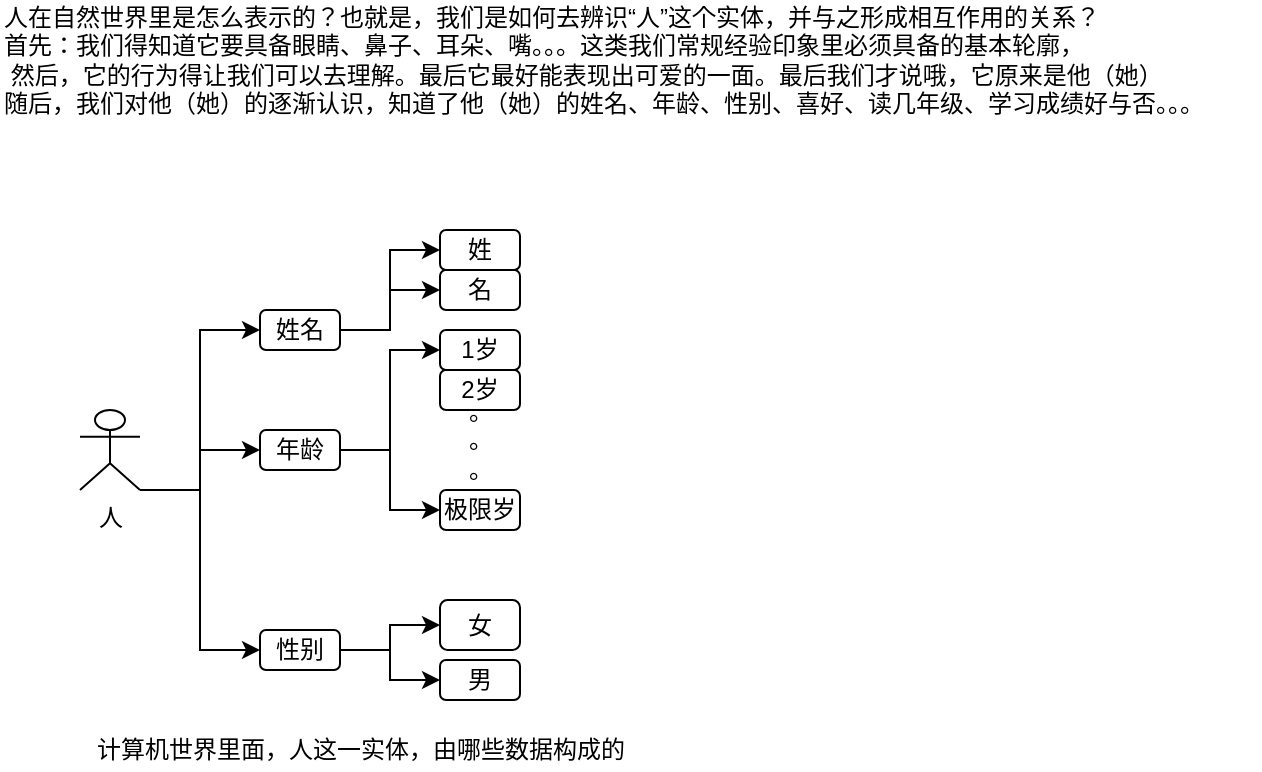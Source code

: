 <mxfile version="15.5.0" type="github">
  <diagram id="1dRo5ZtdfTXRHGiEh3tT" name="Page-1">
    <mxGraphModel dx="1422" dy="762" grid="1" gridSize="10" guides="1" tooltips="1" connect="1" arrows="1" fold="1" page="1" pageScale="1" pageWidth="827" pageHeight="1169" math="0" shadow="0">
      <root>
        <mxCell id="0" />
        <mxCell id="1" parent="0" />
        <mxCell id="vT0mGc1bMiAUVa-cbs3g-24" style="edgeStyle=orthogonalEdgeStyle;rounded=0;orthogonalLoop=1;jettySize=auto;html=1;exitX=1;exitY=1;exitDx=0;exitDy=0;exitPerimeter=0;entryX=0;entryY=0.5;entryDx=0;entryDy=0;" edge="1" parent="1" source="ScJCoEOn4eRMB-LrRiTC-1" target="vT0mGc1bMiAUVa-cbs3g-7">
          <mxGeometry relative="1" as="geometry">
            <Array as="points">
              <mxPoint x="170" y="290" />
              <mxPoint x="170" y="370" />
            </Array>
          </mxGeometry>
        </mxCell>
        <mxCell id="vT0mGc1bMiAUVa-cbs3g-25" style="edgeStyle=orthogonalEdgeStyle;rounded=0;orthogonalLoop=1;jettySize=auto;html=1;exitX=1;exitY=1;exitDx=0;exitDy=0;exitPerimeter=0;entryX=0;entryY=0.5;entryDx=0;entryDy=0;" edge="1" parent="1" source="ScJCoEOn4eRMB-LrRiTC-1" target="vT0mGc1bMiAUVa-cbs3g-6">
          <mxGeometry relative="1" as="geometry">
            <Array as="points">
              <mxPoint x="170" y="290" />
              <mxPoint x="170" y="270" />
            </Array>
          </mxGeometry>
        </mxCell>
        <mxCell id="ScJCoEOn4eRMB-LrRiTC-1" value="人&lt;br&gt;" style="shape=umlActor;verticalLabelPosition=bottom;verticalAlign=top;html=1;outlineConnect=0;" parent="1" vertex="1">
          <mxGeometry x="110" y="250" width="30" height="40" as="geometry" />
        </mxCell>
        <mxCell id="ScJCoEOn4eRMB-LrRiTC-2" value="人在自然世界里是怎么表示的？也就是，我们是如何去辨识“人”这个实体，并与之形成相互作用的关系？&lt;br&gt;首先：我们得知道它要具备眼睛、鼻子、耳朵、嘴。。。这类我们常规经验印象里必须具备的基本轮廓，&lt;br&gt;&lt;span style=&quot;white-space: pre&quot;&gt;	&lt;/span&gt;然后，它的行为得让我们可以去理解。最后它最好能表现出可爱的一面。最后我们才说哦，它原来是他（她）&lt;br&gt;随后，我们对他（她）的逐渐认识，知道了他（她）的姓名、年龄、性别、喜好、读几年级、学习成绩好与否。。。" style="text;html=1;align=left;verticalAlign=middle;resizable=0;points=[];autosize=1;strokeColor=none;fillColor=none;" parent="1" vertex="1">
          <mxGeometry x="70" y="45" width="630" height="60" as="geometry" />
        </mxCell>
        <mxCell id="vT0mGc1bMiAUVa-cbs3g-2" value="" style="edgeStyle=elbowEdgeStyle;elbow=horizontal;endArrow=classic;html=1;rounded=0;exitX=1;exitY=1;exitDx=0;exitDy=0;exitPerimeter=0;entryX=0;entryY=0.5;entryDx=0;entryDy=0;" edge="1" parent="1" source="ScJCoEOn4eRMB-LrRiTC-1" target="vT0mGc1bMiAUVa-cbs3g-4">
          <mxGeometry width="50" height="50" relative="1" as="geometry">
            <mxPoint x="160" y="310" as="sourcePoint" />
            <mxPoint x="190" y="210" as="targetPoint" />
            <Array as="points">
              <mxPoint x="170" y="240" />
              <mxPoint x="165" y="270" />
            </Array>
          </mxGeometry>
        </mxCell>
        <mxCell id="vT0mGc1bMiAUVa-cbs3g-9" value="" style="edgeStyle=orthogonalEdgeStyle;rounded=0;orthogonalLoop=1;jettySize=auto;html=1;entryX=0;entryY=0.5;entryDx=0;entryDy=0;" edge="1" parent="1" source="vT0mGc1bMiAUVa-cbs3g-4" target="vT0mGc1bMiAUVa-cbs3g-10">
          <mxGeometry relative="1" as="geometry">
            <mxPoint x="280" y="210" as="targetPoint" />
          </mxGeometry>
        </mxCell>
        <mxCell id="vT0mGc1bMiAUVa-cbs3g-12" style="edgeStyle=orthogonalEdgeStyle;rounded=0;orthogonalLoop=1;jettySize=auto;html=1;exitX=1;exitY=0.5;exitDx=0;exitDy=0;" edge="1" parent="1" source="vT0mGc1bMiAUVa-cbs3g-4" target="vT0mGc1bMiAUVa-cbs3g-11">
          <mxGeometry relative="1" as="geometry" />
        </mxCell>
        <mxCell id="vT0mGc1bMiAUVa-cbs3g-4" value="姓名" style="rounded=1;whiteSpace=wrap;html=1;align=center;" vertex="1" parent="1">
          <mxGeometry x="200" y="200" width="40" height="20" as="geometry" />
        </mxCell>
        <mxCell id="vT0mGc1bMiAUVa-cbs3g-19" style="edgeStyle=orthogonalEdgeStyle;rounded=0;orthogonalLoop=1;jettySize=auto;html=1;exitX=1;exitY=0.5;exitDx=0;exitDy=0;entryX=0;entryY=0.5;entryDx=0;entryDy=0;" edge="1" parent="1" source="vT0mGc1bMiAUVa-cbs3g-6" target="vT0mGc1bMiAUVa-cbs3g-13">
          <mxGeometry relative="1" as="geometry" />
        </mxCell>
        <mxCell id="vT0mGc1bMiAUVa-cbs3g-20" style="edgeStyle=orthogonalEdgeStyle;rounded=0;orthogonalLoop=1;jettySize=auto;html=1;exitX=1;exitY=0.5;exitDx=0;exitDy=0;entryX=0;entryY=0.5;entryDx=0;entryDy=0;" edge="1" parent="1" source="vT0mGc1bMiAUVa-cbs3g-6" target="vT0mGc1bMiAUVa-cbs3g-15">
          <mxGeometry relative="1" as="geometry" />
        </mxCell>
        <mxCell id="vT0mGc1bMiAUVa-cbs3g-6" value="年龄" style="rounded=1;whiteSpace=wrap;html=1;align=center;" vertex="1" parent="1">
          <mxGeometry x="200" y="260" width="40" height="20" as="geometry" />
        </mxCell>
        <mxCell id="vT0mGc1bMiAUVa-cbs3g-22" style="edgeStyle=orthogonalEdgeStyle;rounded=0;orthogonalLoop=1;jettySize=auto;html=1;exitX=1;exitY=0.5;exitDx=0;exitDy=0;entryX=0;entryY=0.5;entryDx=0;entryDy=0;" edge="1" parent="1" source="vT0mGc1bMiAUVa-cbs3g-7" target="vT0mGc1bMiAUVa-cbs3g-18">
          <mxGeometry relative="1" as="geometry" />
        </mxCell>
        <mxCell id="vT0mGc1bMiAUVa-cbs3g-23" style="edgeStyle=orthogonalEdgeStyle;rounded=0;orthogonalLoop=1;jettySize=auto;html=1;exitX=1;exitY=0.5;exitDx=0;exitDy=0;entryX=0;entryY=0.5;entryDx=0;entryDy=0;" edge="1" parent="1" source="vT0mGc1bMiAUVa-cbs3g-7" target="vT0mGc1bMiAUVa-cbs3g-17">
          <mxGeometry relative="1" as="geometry" />
        </mxCell>
        <mxCell id="vT0mGc1bMiAUVa-cbs3g-7" value="性别" style="rounded=1;whiteSpace=wrap;html=1;align=center;" vertex="1" parent="1">
          <mxGeometry x="200" y="360" width="40" height="20" as="geometry" />
        </mxCell>
        <mxCell id="vT0mGc1bMiAUVa-cbs3g-10" value="姓" style="rounded=1;whiteSpace=wrap;html=1;align=center;" vertex="1" parent="1">
          <mxGeometry x="290" y="160" width="40" height="20" as="geometry" />
        </mxCell>
        <mxCell id="vT0mGc1bMiAUVa-cbs3g-11" value="名" style="rounded=1;whiteSpace=wrap;html=1;align=center;" vertex="1" parent="1">
          <mxGeometry x="290" y="180" width="40" height="20" as="geometry" />
        </mxCell>
        <mxCell id="vT0mGc1bMiAUVa-cbs3g-13" value="1岁" style="rounded=1;whiteSpace=wrap;html=1;align=center;" vertex="1" parent="1">
          <mxGeometry x="290" y="210" width="40" height="20" as="geometry" />
        </mxCell>
        <mxCell id="vT0mGc1bMiAUVa-cbs3g-14" value="2岁" style="rounded=1;whiteSpace=wrap;html=1;align=center;" vertex="1" parent="1">
          <mxGeometry x="290" y="230" width="40" height="20" as="geometry" />
        </mxCell>
        <mxCell id="vT0mGc1bMiAUVa-cbs3g-15" value="极限岁" style="rounded=1;whiteSpace=wrap;html=1;align=left;" vertex="1" parent="1">
          <mxGeometry x="290" y="290" width="40" height="20" as="geometry" />
        </mxCell>
        <mxCell id="vT0mGc1bMiAUVa-cbs3g-16" value="。&lt;br&gt;。&lt;br&gt;。" style="text;html=1;align=center;verticalAlign=middle;resizable=0;points=[];autosize=1;strokeColor=none;fillColor=none;" vertex="1" parent="1">
          <mxGeometry x="295" y="240" width="30" height="50" as="geometry" />
        </mxCell>
        <mxCell id="vT0mGc1bMiAUVa-cbs3g-17" value="男" style="rounded=1;whiteSpace=wrap;html=1;align=center;" vertex="1" parent="1">
          <mxGeometry x="290" y="375" width="40" height="20" as="geometry" />
        </mxCell>
        <mxCell id="vT0mGc1bMiAUVa-cbs3g-18" value="女" style="rounded=1;whiteSpace=wrap;html=1;align=center;" vertex="1" parent="1">
          <mxGeometry x="290" y="345" width="40" height="25" as="geometry" />
        </mxCell>
        <mxCell id="vT0mGc1bMiAUVa-cbs3g-26" value="计算机世界里面，人这一实体，由哪些数据构成的" style="text;html=1;align=center;verticalAlign=middle;resizable=0;points=[];autosize=1;strokeColor=none;fillColor=none;" vertex="1" parent="1">
          <mxGeometry x="110" y="410" width="280" height="20" as="geometry" />
        </mxCell>
      </root>
    </mxGraphModel>
  </diagram>
</mxfile>

